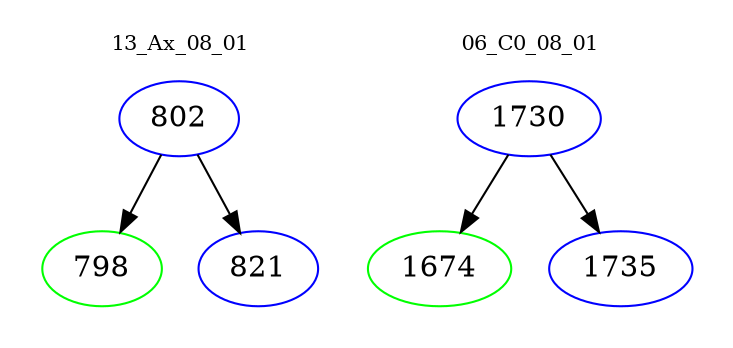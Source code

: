 digraph{
subgraph cluster_0 {
color = white
label = "13_Ax_08_01";
fontsize=10;
T0_802 [label="802", color="blue"]
T0_802 -> T0_798 [color="black"]
T0_798 [label="798", color="green"]
T0_802 -> T0_821 [color="black"]
T0_821 [label="821", color="blue"]
}
subgraph cluster_1 {
color = white
label = "06_C0_08_01";
fontsize=10;
T1_1730 [label="1730", color="blue"]
T1_1730 -> T1_1674 [color="black"]
T1_1674 [label="1674", color="green"]
T1_1730 -> T1_1735 [color="black"]
T1_1735 [label="1735", color="blue"]
}
}

